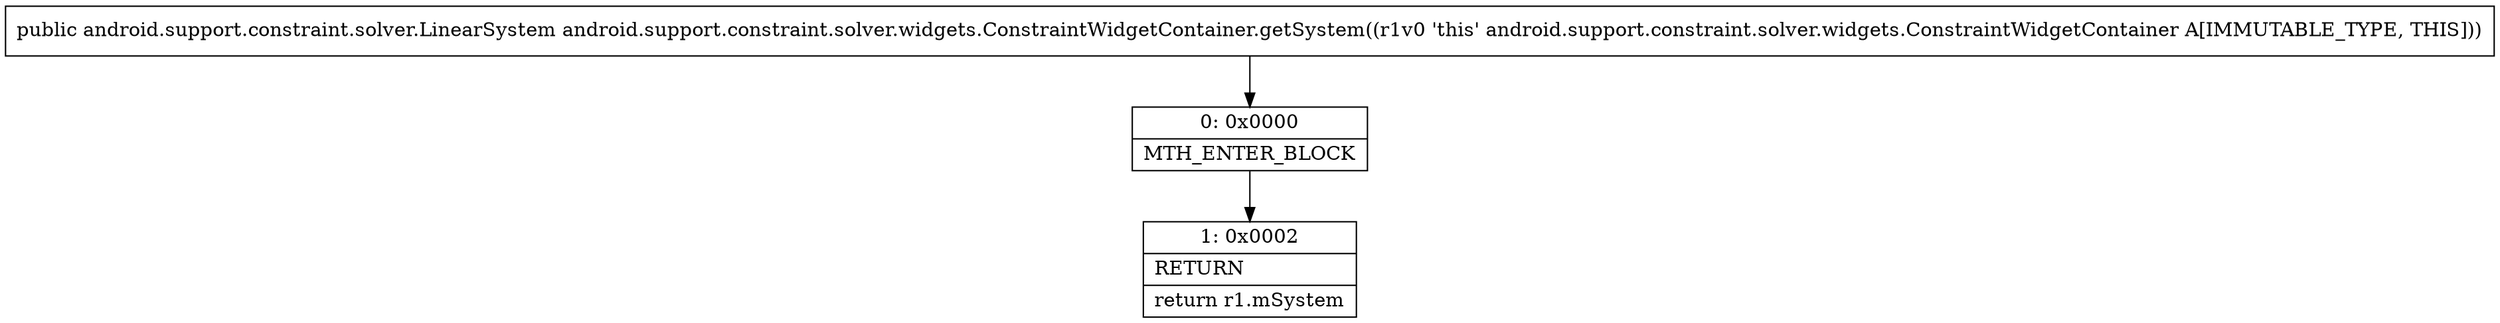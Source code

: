 digraph "CFG forandroid.support.constraint.solver.widgets.ConstraintWidgetContainer.getSystem()Landroid\/support\/constraint\/solver\/LinearSystem;" {
Node_0 [shape=record,label="{0\:\ 0x0000|MTH_ENTER_BLOCK\l}"];
Node_1 [shape=record,label="{1\:\ 0x0002|RETURN\l|return r1.mSystem\l}"];
MethodNode[shape=record,label="{public android.support.constraint.solver.LinearSystem android.support.constraint.solver.widgets.ConstraintWidgetContainer.getSystem((r1v0 'this' android.support.constraint.solver.widgets.ConstraintWidgetContainer A[IMMUTABLE_TYPE, THIS])) }"];
MethodNode -> Node_0;
Node_0 -> Node_1;
}


